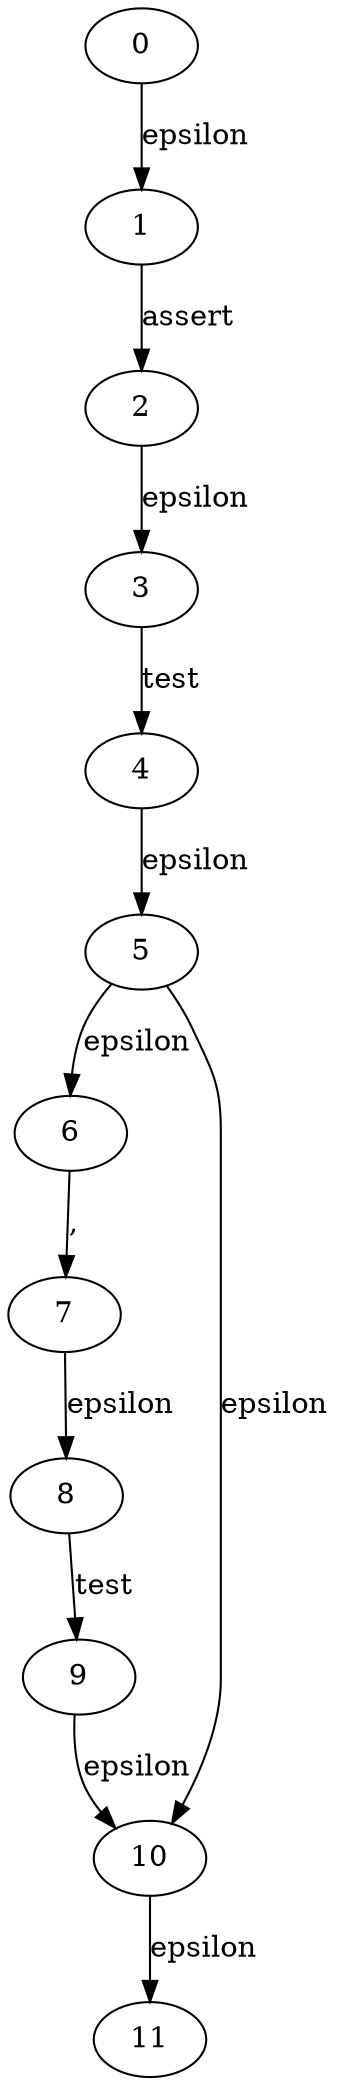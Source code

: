 
digraph assert_stmt {
  0->1[label=epsilon]
  1->2[label="assert"]
  2->3[label=epsilon]
  3->4[label=test]
  4->5[label=epsilon]
  5->6[label=epsilon]
  6->7[label=","]
  7->8[label=epsilon]
  8->9[label=test]
  9->10[label=epsilon]
  10->11[label=epsilon]
  5->10[label=epsilon]
}
